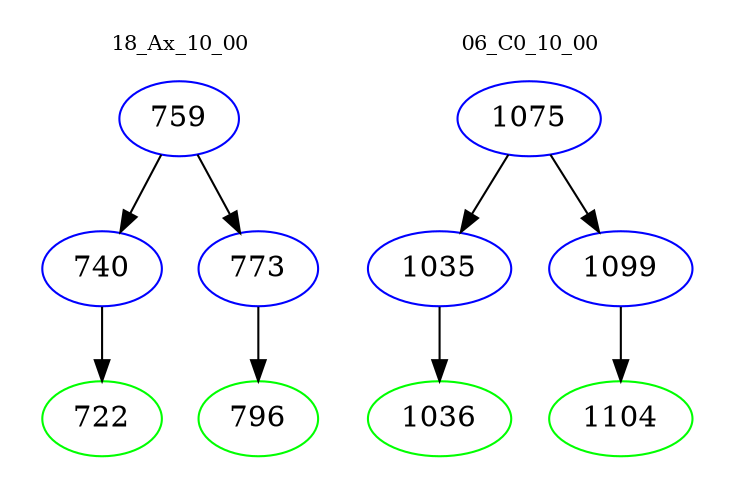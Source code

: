 digraph{
subgraph cluster_0 {
color = white
label = "18_Ax_10_00";
fontsize=10;
T0_759 [label="759", color="blue"]
T0_759 -> T0_740 [color="black"]
T0_740 [label="740", color="blue"]
T0_740 -> T0_722 [color="black"]
T0_722 [label="722", color="green"]
T0_759 -> T0_773 [color="black"]
T0_773 [label="773", color="blue"]
T0_773 -> T0_796 [color="black"]
T0_796 [label="796", color="green"]
}
subgraph cluster_1 {
color = white
label = "06_C0_10_00";
fontsize=10;
T1_1075 [label="1075", color="blue"]
T1_1075 -> T1_1035 [color="black"]
T1_1035 [label="1035", color="blue"]
T1_1035 -> T1_1036 [color="black"]
T1_1036 [label="1036", color="green"]
T1_1075 -> T1_1099 [color="black"]
T1_1099 [label="1099", color="blue"]
T1_1099 -> T1_1104 [color="black"]
T1_1104 [label="1104", color="green"]
}
}
